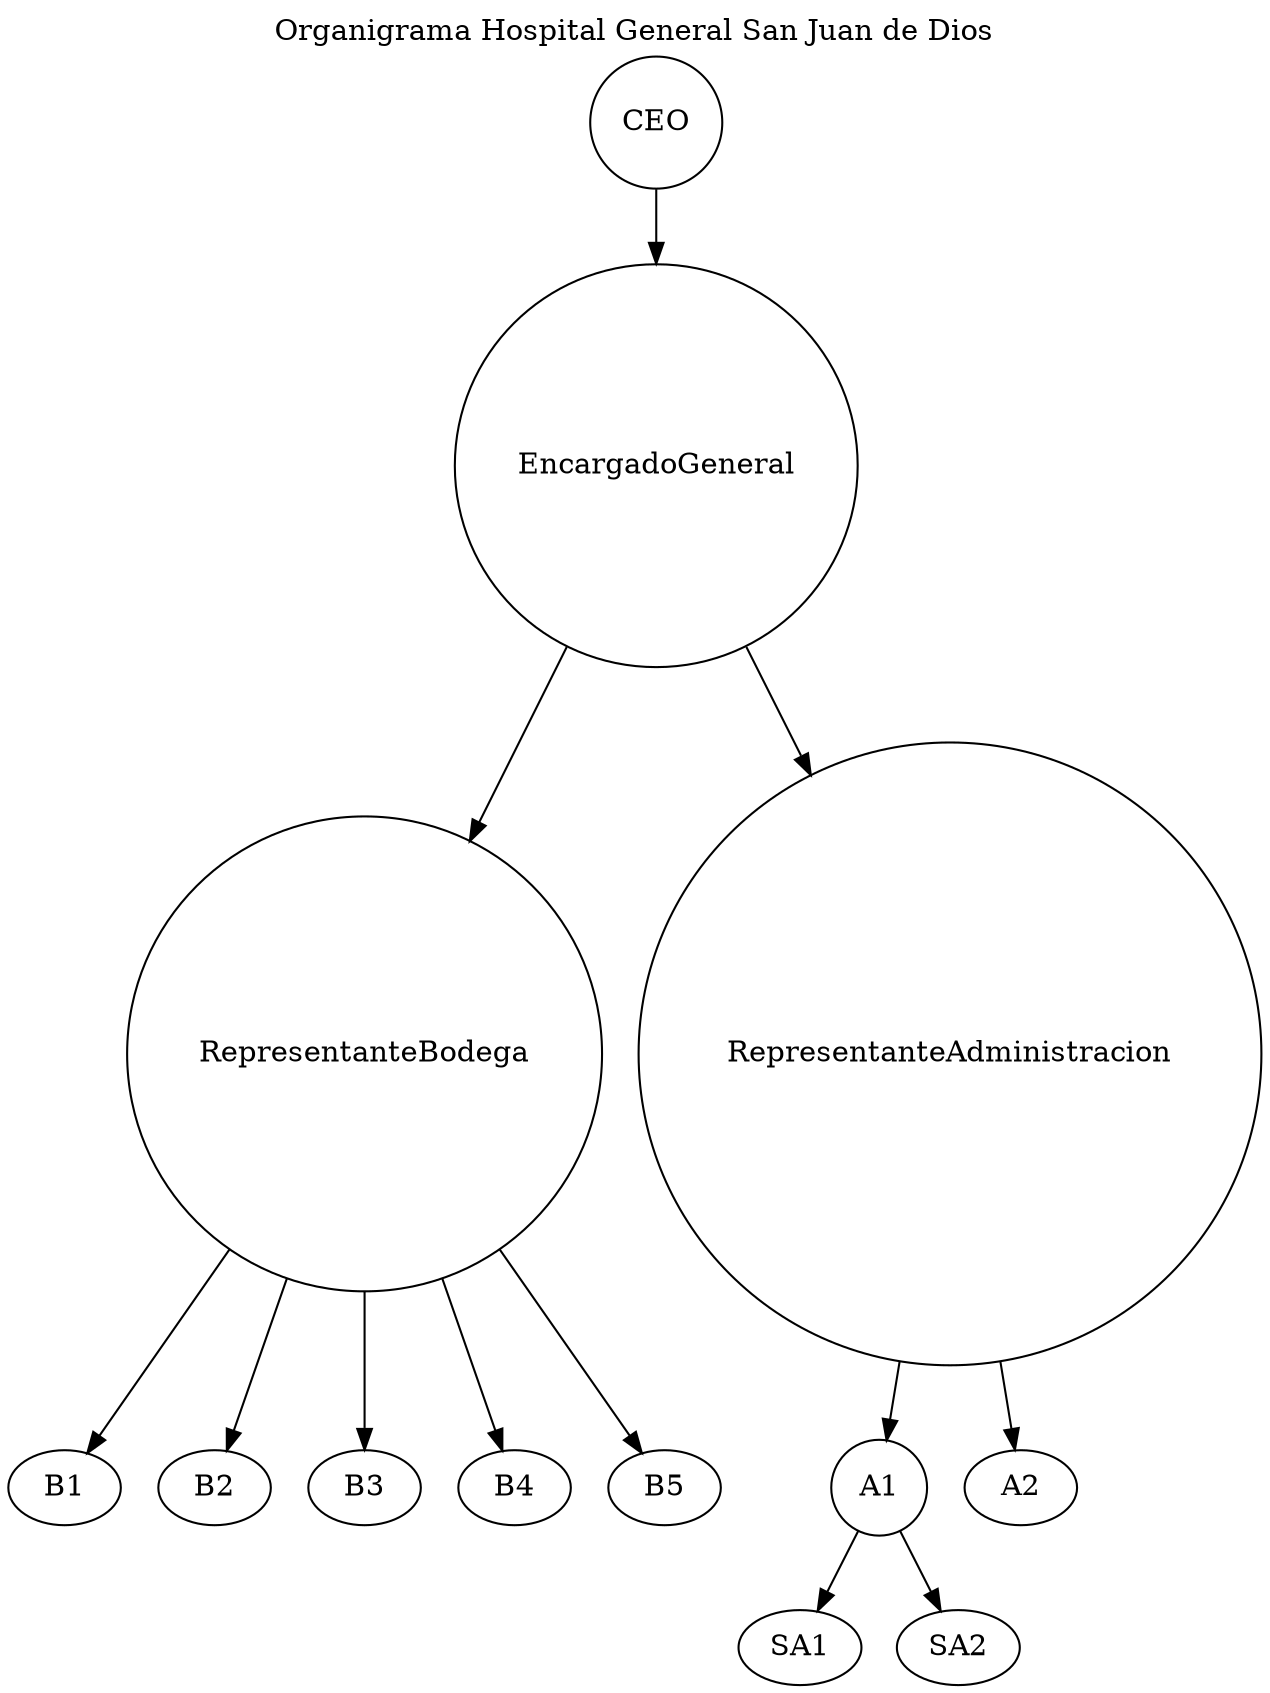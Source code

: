 
        digraph  grafi{
            rankdir=TB;
            labelloc="t";
            label="Organigrama Hospital General San Juan de Dios";
        A1[shape="circle"];

        A1-> {
        SA1;
SA2;
        }
        CEO[shape="circle"];

        CEO-> {
        EncargadoGeneral;
        }
        RepresentanteBodega[shape="circle"];

        RepresentanteBodega-> {
        B1;
B2;
B3;
B4;
B5;
        }
        EncargadoGeneral[shape="circle"];

        EncargadoGeneral-> {
        RepresentanteBodega;
RepresentanteAdministracion;
        }
        RepresentanteAdministracion[shape="circle"];

        RepresentanteAdministracion-> {
        A1;
A2;
        }
        }
